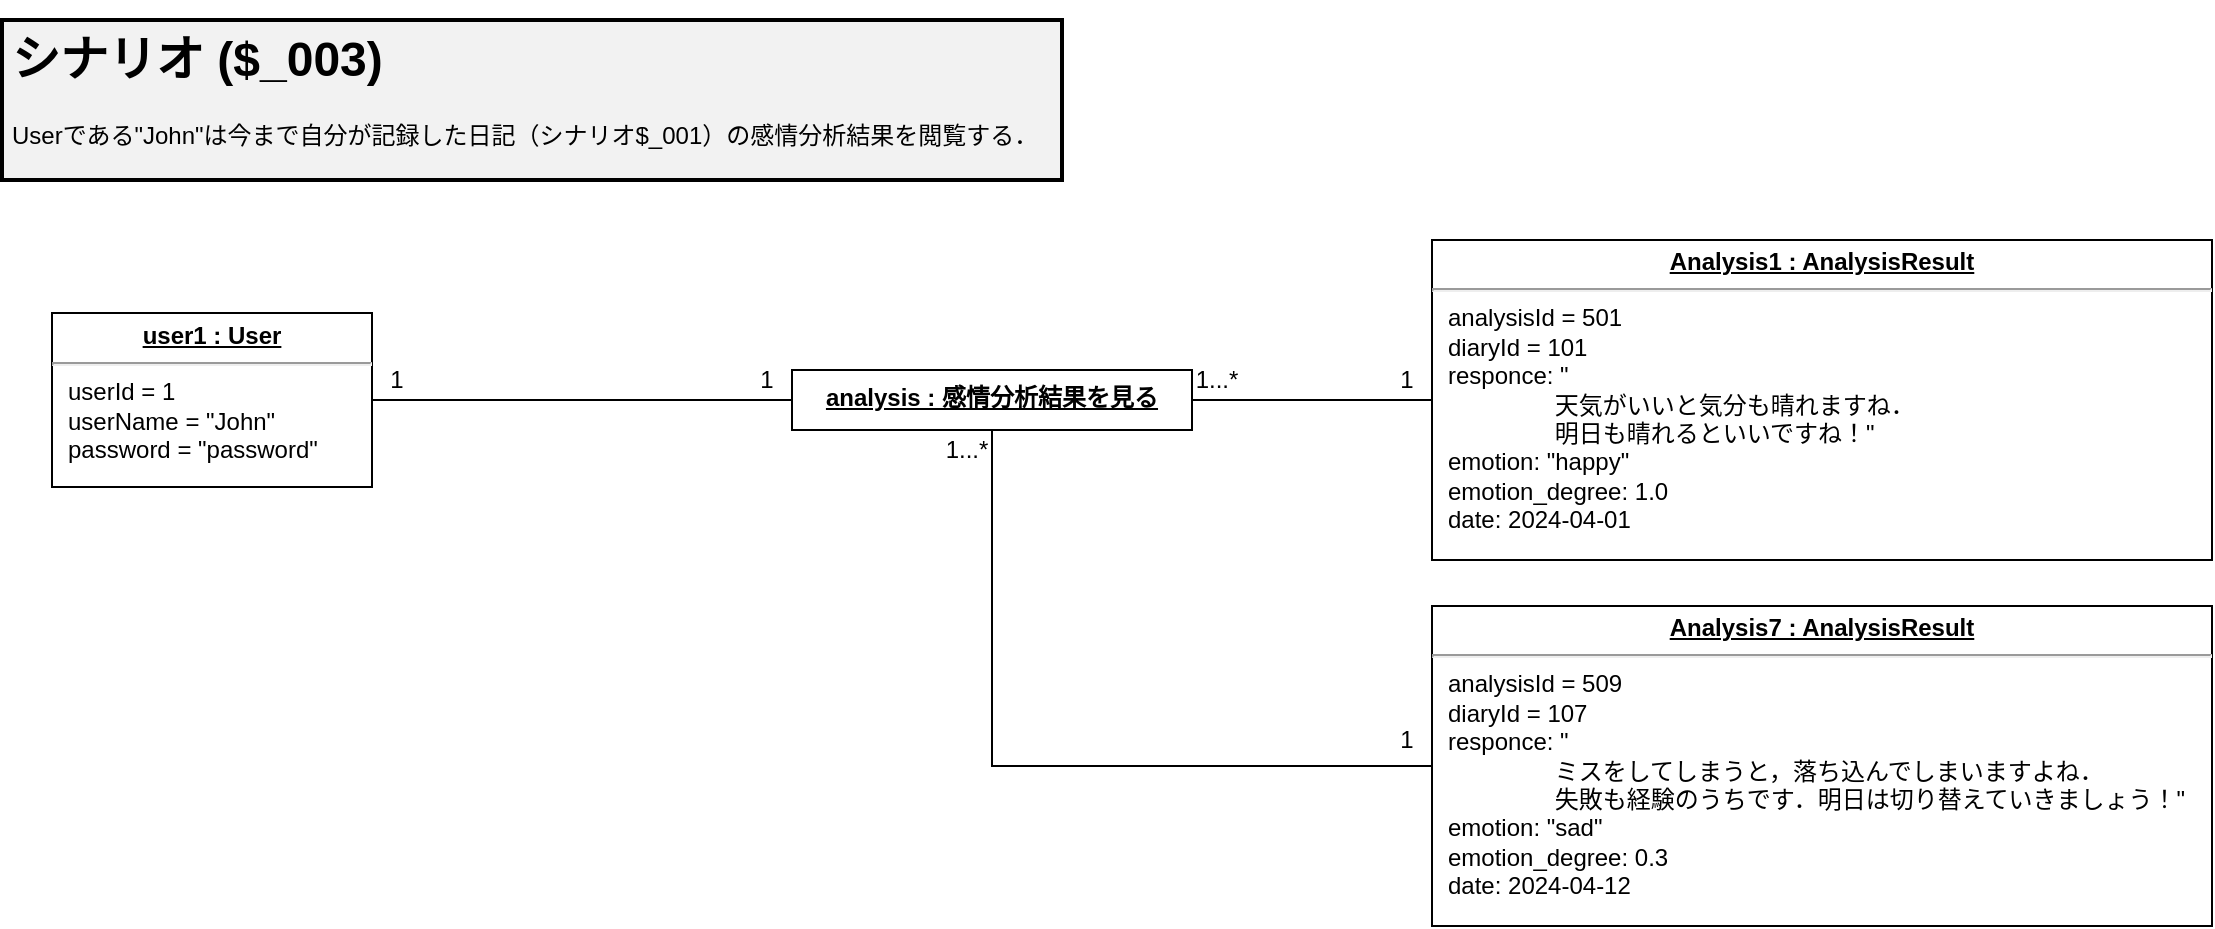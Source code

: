 <mxfile scale="5" border="10">
    <diagram id="6NRBU0wVSXhq6vlPgpqr" name="ページ1">
        <mxGraphModel dx="1553" dy="1088" grid="1" gridSize="10" guides="1" tooltips="1" connect="1" arrows="1" fold="1" page="1" pageScale="1" pageWidth="1169" pageHeight="827" background="#ffffff" math="0" shadow="0">
            <root>
                <mxCell id="0"/>
                <mxCell id="1" parent="0"/>
                <mxCell id="80" style="edgeStyle=none;html=1;entryX=0;entryY=0.5;entryDx=0;entryDy=0;rounded=0;endArrow=none;endFill=0;" edge="1" parent="1" source="6" target="79">
                    <mxGeometry relative="1" as="geometry"/>
                </mxCell>
                <mxCell id="6" value="&lt;p style=&quot;margin:0px;margin-top:4px;text-align:center;text-decoration:underline;&quot;&gt;&lt;b&gt;user1 : User&lt;/b&gt;&lt;/p&gt;&lt;hr&gt;&lt;p style=&quot;margin:0px;margin-left:8px;&quot;&gt;userId = 1&lt;br&gt;userName = &quot;John&quot;&lt;br&gt;password = &quot;password&quot;&lt;/p&gt;" style="verticalAlign=top;align=left;overflow=fill;fontSize=12;fontFamily=Helvetica;html=1;" parent="1" vertex="1">
                    <mxGeometry x="45" y="156.5" width="160" height="87" as="geometry"/>
                </mxCell>
                <mxCell id="43" value="&lt;h1&gt;シナリオ ($_003)&lt;/h1&gt;&lt;p&gt;Userである&quot;John&quot;は今まで自分が記録した日記（シナリオ$_001）の感情分析結果を閲覧する．&lt;/p&gt;" style="text;html=1;strokeColor=default;fillColor=#F2F2F2;spacing=5;spacingTop=-20;whiteSpace=wrap;overflow=hidden;rounded=0;strokeWidth=2;gradientColor=none;fillStyle=auto;" parent="1" vertex="1">
                    <mxGeometry x="20" y="10" width="530" height="80" as="geometry"/>
                </mxCell>
                <mxCell id="71" style="edgeStyle=orthogonalEdgeStyle;rounded=0;html=1;exitX=0;exitY=0.5;exitDx=0;exitDy=0;entryX=-0.002;entryY=0.265;entryDx=0;entryDy=0;endArrow=none;endFill=0;entryPerimeter=0;" parent="1" target="54" edge="1">
                    <mxGeometry relative="1" as="geometry">
                        <Array as="points">
                            <mxPoint x="455" y="280"/>
                            <mxPoint x="310" y="280"/>
                            <mxPoint x="310" y="780"/>
                            <mxPoint x="419" y="780"/>
                        </Array>
                        <mxPoint x="455" y="275" as="sourcePoint"/>
                    </mxGeometry>
                </mxCell>
                <mxCell id="73" style="edgeStyle=orthogonalEdgeStyle;rounded=0;html=1;exitX=1;exitY=0.75;exitDx=0;exitDy=0;entryX=1;entryY=0.5;entryDx=0;entryDy=0;endArrow=none;endFill=0;" parent="1" target="50" edge="1">
                    <mxGeometry relative="1" as="geometry">
                        <Array as="points">
                            <mxPoint x="745" y="320"/>
                            <mxPoint x="860" y="320"/>
                            <mxPoint x="860" y="590"/>
                            <mxPoint x="780" y="590"/>
                        </Array>
                        <mxPoint x="745" y="317.5" as="sourcePoint"/>
                    </mxGeometry>
                </mxCell>
                <mxCell id="74" style="edgeStyle=orthogonalEdgeStyle;rounded=0;html=1;exitX=1;exitY=0.5;exitDx=0;exitDy=0;entryX=0.999;entryY=0.156;entryDx=0;entryDy=0;endArrow=none;endFill=0;entryPerimeter=0;" parent="1" target="58" edge="1">
                    <mxGeometry relative="1" as="geometry">
                        <Array as="points">
                            <mxPoint x="745" y="280"/>
                            <mxPoint x="940" y="280"/>
                            <mxPoint x="940" y="960"/>
                            <mxPoint x="780" y="960"/>
                        </Array>
                        <mxPoint x="745" y="275" as="sourcePoint"/>
                    </mxGeometry>
                </mxCell>
                <mxCell id="75" style="edgeStyle=orthogonalEdgeStyle;rounded=0;html=1;exitX=0;exitY=0.5;exitDx=0;exitDy=0;entryX=0;entryY=0.5;entryDx=0;entryDy=0;endArrow=none;endFill=0;" parent="1" target="46" edge="1">
                    <mxGeometry relative="1" as="geometry">
                        <Array as="points">
                            <mxPoint x="455" y="310"/>
                            <mxPoint x="360" y="310"/>
                            <mxPoint x="360" y="410"/>
                            <mxPoint x="420" y="410"/>
                        </Array>
                        <mxPoint x="455" y="275" as="sourcePoint"/>
                    </mxGeometry>
                </mxCell>
                <mxCell id="77" value="&lt;p style=&quot;margin:0px;margin-top:4px;text-align:center;text-decoration:underline;&quot;&gt;&lt;b&gt;Analysis1 : AnalysisResult&lt;/b&gt;&lt;/p&gt;&lt;hr&gt;&lt;p style=&quot;margin:0px;margin-left:8px;&quot;&gt;analysisId = 501&lt;/p&gt;&lt;p style=&quot;margin:0px;margin-left:8px;&quot;&gt;diaryId = 101&lt;/p&gt;&lt;p style=&quot;margin:0px;margin-left:8px;&quot;&gt;responce: &quot;&lt;/p&gt;&lt;p style=&quot;margin:0px;margin-left:8px;&quot;&gt;&lt;span style=&quot;white-space: pre;&quot;&gt;&#9;&lt;span style=&quot;white-space: pre;&quot;&gt;&#9;&lt;/span&gt;&lt;/span&gt;天気がいいと気分も晴れますね．&lt;/p&gt;&lt;p style=&quot;margin:0px;margin-left:8px;&quot;&gt;&lt;span style=&quot;white-space: pre;&quot;&gt;&#9;&lt;span style=&quot;white-space: pre;&quot;&gt;&#9;&lt;/span&gt;&lt;/span&gt;明日も晴れるといいですね！&quot;&lt;/p&gt;&lt;p style=&quot;margin:0px;margin-left:8px;&quot;&gt;emotion: &quot;happy&quot;&lt;/p&gt;&lt;p style=&quot;margin:0px;margin-left:8px;&quot;&gt;emotion_degree: 1.0&lt;/p&gt;&lt;p style=&quot;margin:0px;margin-left:8px;&quot;&gt;date: 2024-04-01&lt;/p&gt;" style="verticalAlign=top;align=left;overflow=fill;fontSize=12;fontFamily=Helvetica;html=1;" vertex="1" parent="1">
                    <mxGeometry x="735" y="120" width="390" height="160" as="geometry"/>
                </mxCell>
                <mxCell id="78" value="&lt;p style=&quot;margin:0px;margin-top:4px;text-align:center;text-decoration:underline;&quot;&gt;&lt;b&gt;Analysis7 : AnalysisResult&lt;/b&gt;&lt;/p&gt;&lt;hr&gt;&lt;p style=&quot;margin:0px;margin-left:8px;&quot;&gt;analysisId = 509&lt;/p&gt;&lt;p style=&quot;margin:0px;margin-left:8px;&quot;&gt;diaryId = 107&lt;/p&gt;&lt;p style=&quot;margin:0px;margin-left:8px;&quot;&gt;responce: &quot;&lt;/p&gt;&lt;p style=&quot;margin:0px;margin-left:8px;&quot;&gt;&lt;span style=&quot;white-space: pre;&quot;&gt;&#9;&lt;span style=&quot;white-space: pre;&quot;&gt;&#9;&lt;/span&gt;ミス&lt;/span&gt;をしてしまうと，落ち込んでしまいますよね．&lt;/p&gt;&lt;p style=&quot;margin:0px;margin-left:8px;&quot;&gt;&lt;span style=&quot;background-color: initial;&quot;&gt;&lt;span style=&quot;white-space: pre;&quot;&gt;&#9;&lt;/span&gt;&lt;span style=&quot;white-space: pre;&quot;&gt;&#9;&lt;/span&gt;失敗も経験のうちです．明日は切り替えていきましょう！&quot;&lt;/span&gt;&lt;/p&gt;&lt;p style=&quot;margin:0px;margin-left:8px;&quot;&gt;emotion: &quot;sad&quot;&lt;/p&gt;&lt;p style=&quot;margin:0px;margin-left:8px;&quot;&gt;emotion_degree: 0.3&lt;/p&gt;&lt;p style=&quot;margin:0px;margin-left:8px;&quot;&gt;date: 2024-04-12&lt;/p&gt;" style="verticalAlign=top;align=left;overflow=fill;fontSize=12;fontFamily=Helvetica;html=1;" vertex="1" parent="1">
                    <mxGeometry x="735" y="303" width="390" height="160" as="geometry"/>
                </mxCell>
                <mxCell id="81" style="edgeStyle=none;rounded=0;html=1;entryX=0;entryY=0.5;entryDx=0;entryDy=0;endArrow=none;endFill=0;" edge="1" parent="1" source="79" target="77">
                    <mxGeometry relative="1" as="geometry"/>
                </mxCell>
                <mxCell id="82" style="edgeStyle=orthogonalEdgeStyle;rounded=0;html=1;entryX=0;entryY=0.5;entryDx=0;entryDy=0;endArrow=none;endFill=0;exitX=0.5;exitY=1;exitDx=0;exitDy=0;" edge="1" parent="1" source="79" target="78">
                    <mxGeometry relative="1" as="geometry"/>
                </mxCell>
                <mxCell id="79" value="&lt;p style=&quot;margin: 4px 0px 0px; text-decoration: underline; line-height: 180%;&quot;&gt;&lt;b&gt;analysis : 感情分析結果を見る&lt;/b&gt;&lt;/p&gt;" style="verticalAlign=middle;align=center;overflow=fill;fontSize=12;fontFamily=Helvetica;html=1;" vertex="1" parent="1">
                    <mxGeometry x="415" y="185" width="200" height="30" as="geometry"/>
                </mxCell>
                <mxCell id="83" value="1" style="text;html=1;strokeColor=none;fillColor=none;align=center;verticalAlign=middle;whiteSpace=wrap;rounded=0;" vertex="1" parent="1">
                    <mxGeometry x="205" y="180" width="25" height="20" as="geometry"/>
                </mxCell>
                <mxCell id="86" value="1" style="text;html=1;strokeColor=none;fillColor=none;align=center;verticalAlign=middle;whiteSpace=wrap;rounded=0;" vertex="1" parent="1">
                    <mxGeometry x="390" y="180" width="25" height="20" as="geometry"/>
                </mxCell>
                <mxCell id="88" value="1...*" style="text;html=1;strokeColor=none;fillColor=none;align=center;verticalAlign=middle;whiteSpace=wrap;rounded=0;" vertex="1" parent="1">
                    <mxGeometry x="490" y="215" width="25" height="20" as="geometry"/>
                </mxCell>
                <mxCell id="90" value="1" style="text;html=1;strokeColor=none;fillColor=none;align=center;verticalAlign=middle;whiteSpace=wrap;rounded=0;" vertex="1" parent="1">
                    <mxGeometry x="710" y="360" width="25" height="20" as="geometry"/>
                </mxCell>
                <mxCell id="92" value="1" style="text;html=1;strokeColor=none;fillColor=none;align=center;verticalAlign=middle;whiteSpace=wrap;rounded=0;" vertex="1" parent="1">
                    <mxGeometry x="710" y="180" width="25" height="20" as="geometry"/>
                </mxCell>
                <mxCell id="94" value="1...*" style="text;html=1;strokeColor=none;fillColor=none;align=center;verticalAlign=middle;whiteSpace=wrap;rounded=0;" vertex="1" parent="1">
                    <mxGeometry x="615" y="180" width="25" height="20" as="geometry"/>
                </mxCell>
            </root>
        </mxGraphModel>
    </diagram>
</mxfile>